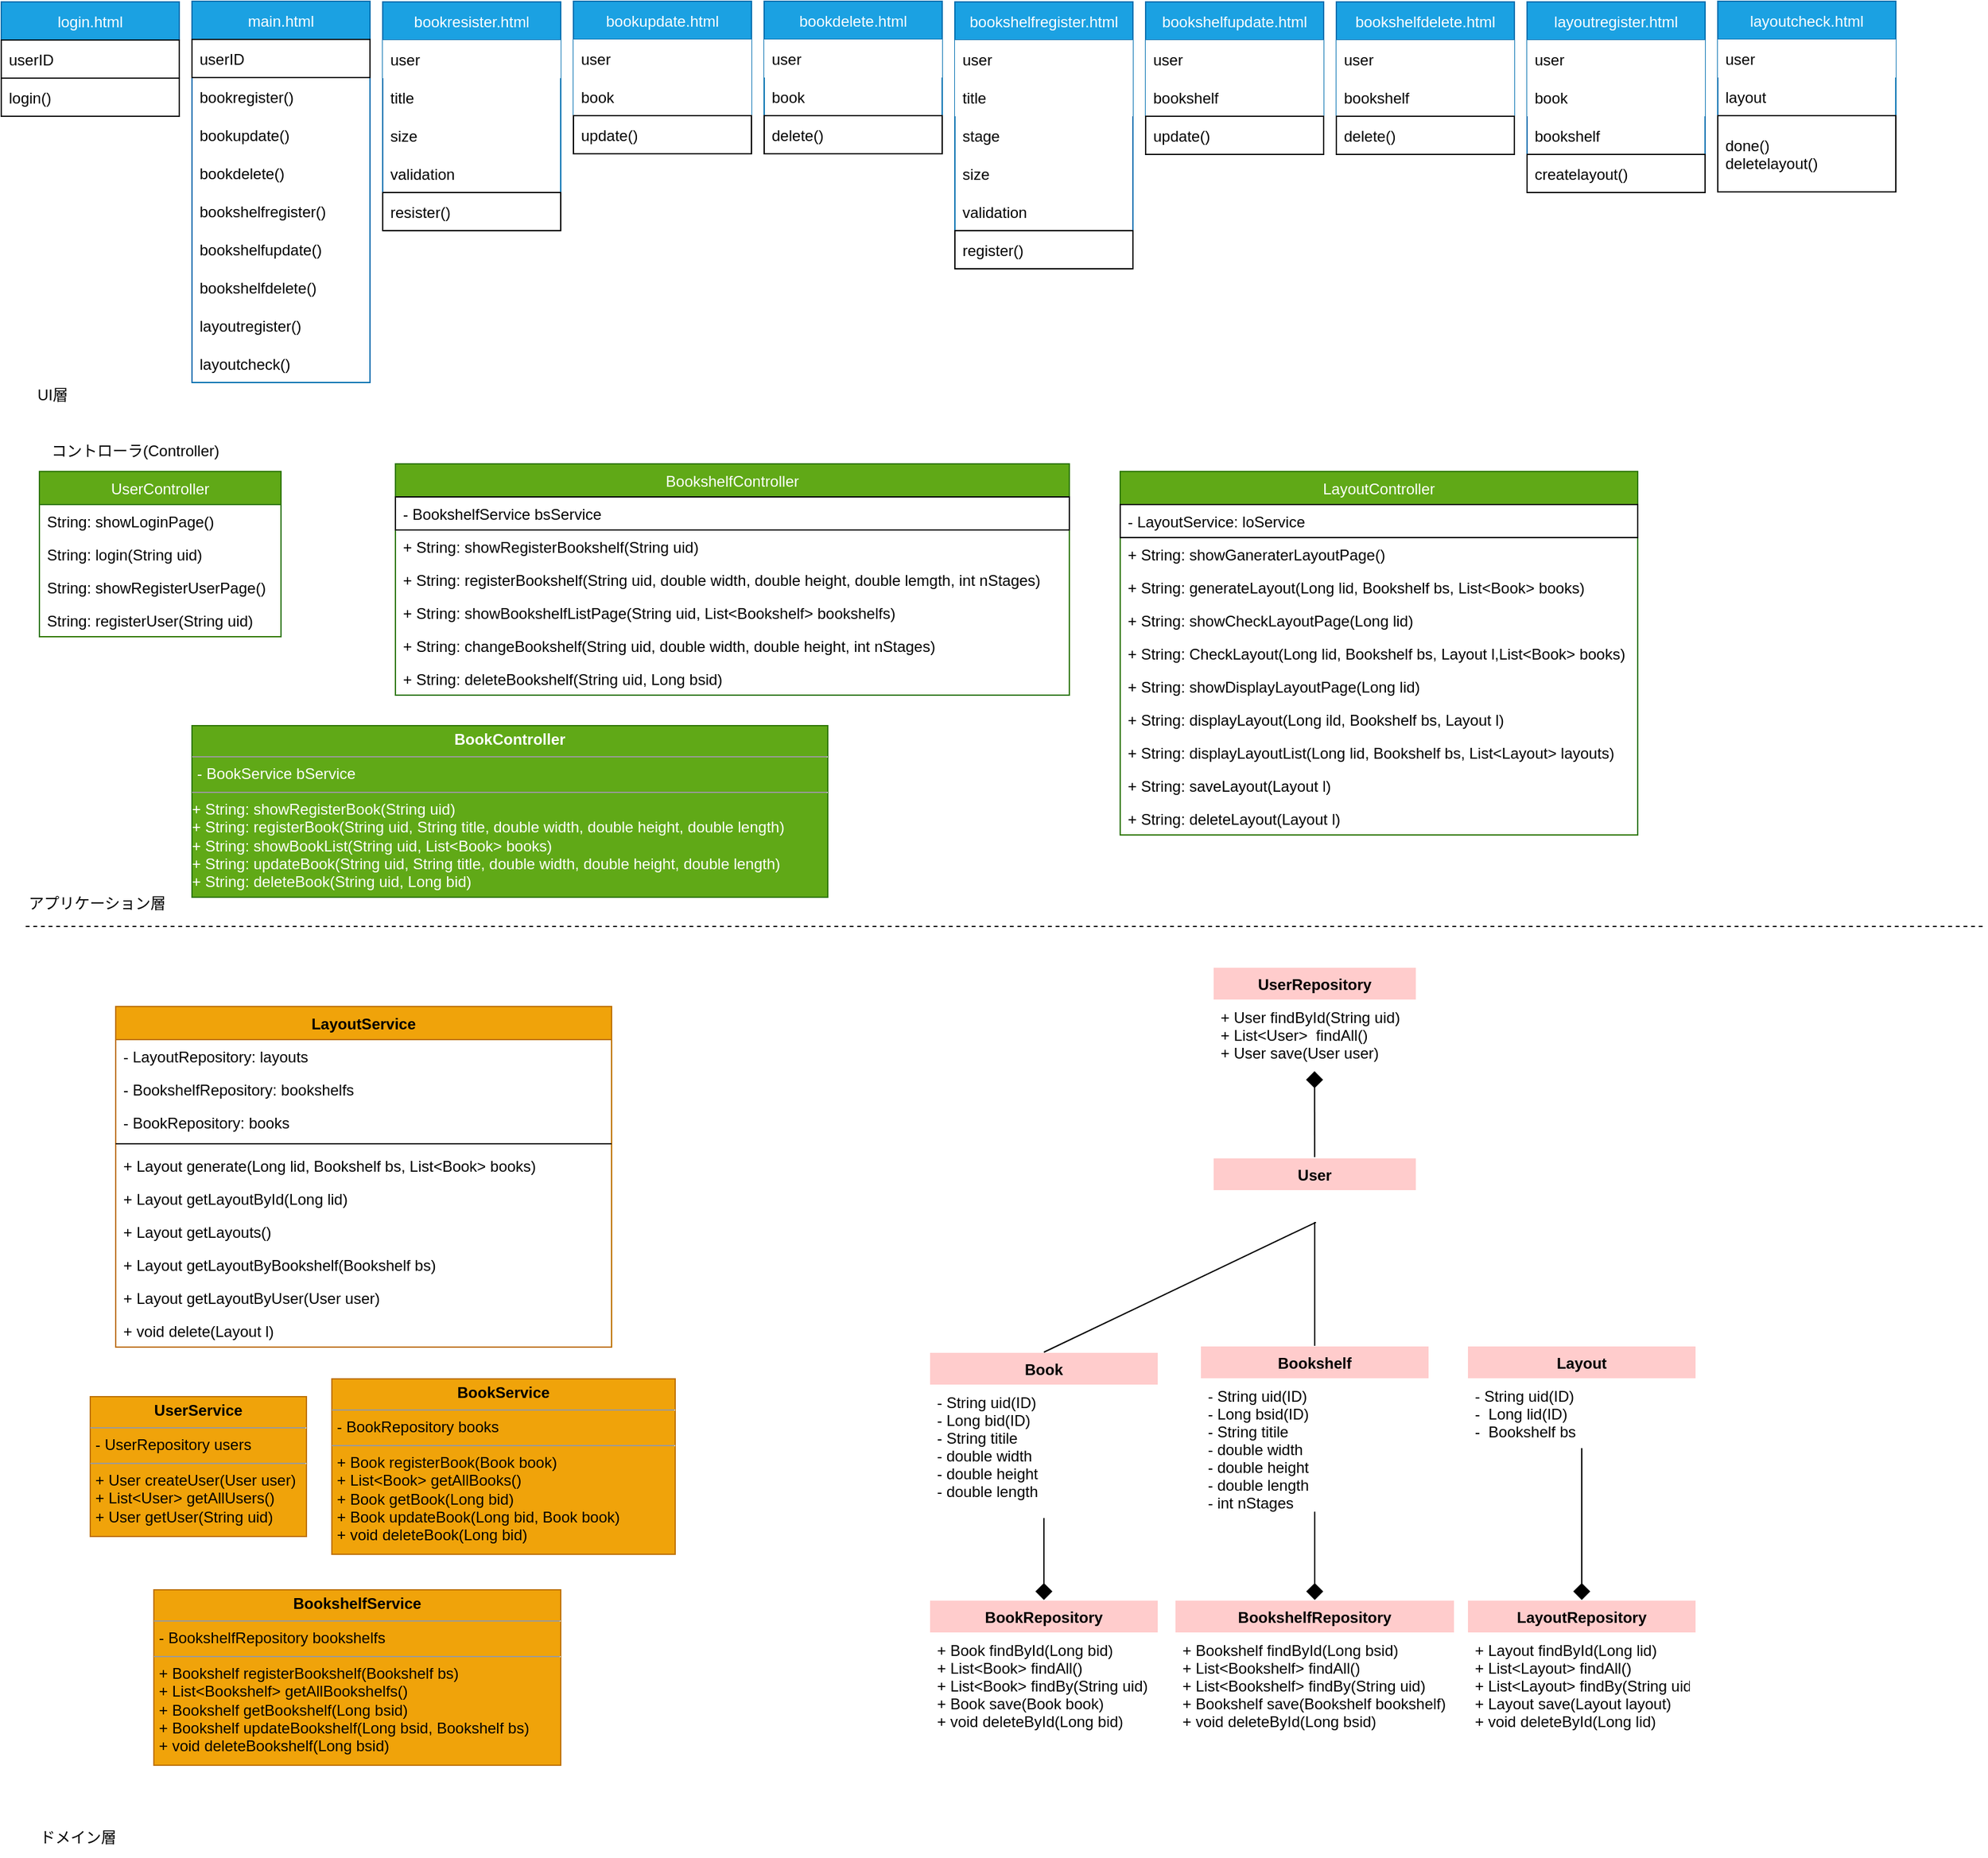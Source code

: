 <mxfile version="20.0.4" type="embed">
    <diagram id="JISbatttXepDDqIcJjzt" name="ページ1">
        <mxGraphModel dx="946" dy="697" grid="1" gridSize="10" guides="1" tooltips="1" connect="1" arrows="1" fold="1" page="1" pageScale="1" pageWidth="1654" pageHeight="2336" background="none" math="0" shadow="0">
            <root>
                <mxCell id="0"/>
                <mxCell id="1" parent="0"/>
                <mxCell id="2" value="" style="endArrow=none;dashed=1;html=1;strokeColor=#FFFFFF;" parent="1" edge="1">
                    <mxGeometry width="50" height="50" relative="1" as="geometry">
                        <mxPoint x="20" y="400" as="sourcePoint"/>
                        <mxPoint x="1570" y="400" as="targetPoint"/>
                    </mxGeometry>
                </mxCell>
                <mxCell id="4" value="UI層" style="text;html=1;align=center;verticalAlign=middle;resizable=0;points=[];autosize=1;strokeColor=none;fillColor=none;" parent="1" vertex="1">
                    <mxGeometry x="30" y="370" width="40" height="20" as="geometry"/>
                </mxCell>
                <mxCell id="5" value="login.html" style="swimlane;fontStyle=0;childLayout=stackLayout;horizontal=1;startSize=30;horizontalStack=0;resizeParent=1;resizeParentMax=0;resizeLast=0;collapsible=1;marginBottom=0;fillColor=#1ba1e2;fontColor=#ffffff;strokeColor=#006EAF;" parent="1" vertex="1">
                    <mxGeometry x="10" y="70.5" width="140" height="90" as="geometry"/>
                </mxCell>
                <mxCell id="6" value="userID" style="text;strokeColor=default;fillColor=default;align=left;verticalAlign=middle;spacingLeft=4;spacingRight=4;overflow=hidden;points=[[0,0.5],[1,0.5]];portConstraint=eastwest;rotatable=0;" parent="5" vertex="1">
                    <mxGeometry y="30" width="140" height="30" as="geometry"/>
                </mxCell>
                <mxCell id="8" value="login()" style="text;strokeColor=default;fillColor=none;align=left;verticalAlign=middle;spacingLeft=4;spacingRight=4;overflow=hidden;points=[[0,0.5],[1,0.5]];portConstraint=eastwest;rotatable=0;" parent="5" vertex="1">
                    <mxGeometry y="60" width="140" height="30" as="geometry"/>
                </mxCell>
                <mxCell id="9" value="bookshelfregister.html" style="swimlane;fontStyle=0;childLayout=stackLayout;horizontal=1;startSize=30;horizontalStack=0;resizeParent=1;resizeParentMax=0;resizeLast=0;collapsible=1;marginBottom=0;fillColor=#1ba1e2;fontColor=#ffffff;strokeColor=#006EAF;" parent="1" vertex="1">
                    <mxGeometry x="760" y="70.5" width="140" height="210" as="geometry"/>
                </mxCell>
                <mxCell id="34" value="user" style="text;strokeColor=none;fillColor=default;align=left;verticalAlign=middle;spacingLeft=4;spacingRight=4;overflow=hidden;points=[[0,0.5],[1,0.5]];portConstraint=eastwest;rotatable=0;" vertex="1" parent="9">
                    <mxGeometry y="30" width="140" height="30" as="geometry"/>
                </mxCell>
                <mxCell id="10" value="title" style="text;strokeColor=none;fillColor=default;align=left;verticalAlign=middle;spacingLeft=4;spacingRight=4;overflow=hidden;points=[[0,0.5],[1,0.5]];portConstraint=eastwest;rotatable=0;" parent="9" vertex="1">
                    <mxGeometry y="60" width="140" height="30" as="geometry"/>
                </mxCell>
                <mxCell id="11" value="stage" style="text;strokeColor=none;fillColor=none;align=left;verticalAlign=middle;spacingLeft=4;spacingRight=4;overflow=hidden;points=[[0,0.5],[1,0.5]];portConstraint=eastwest;rotatable=0;" parent="9" vertex="1">
                    <mxGeometry y="90" width="140" height="30" as="geometry"/>
                </mxCell>
                <mxCell id="12" value="size" style="text;strokeColor=none;fillColor=none;align=left;verticalAlign=middle;spacingLeft=4;spacingRight=4;overflow=hidden;points=[[0,0.5],[1,0.5]];portConstraint=eastwest;rotatable=0;" parent="9" vertex="1">
                    <mxGeometry y="120" width="140" height="30" as="geometry"/>
                </mxCell>
                <mxCell id="79" value="validation" style="text;strokeColor=none;fillColor=none;align=left;verticalAlign=middle;spacingLeft=4;spacingRight=4;overflow=hidden;points=[[0,0.5],[1,0.5]];portConstraint=eastwest;rotatable=0;" vertex="1" parent="9">
                    <mxGeometry y="150" width="140" height="30" as="geometry"/>
                </mxCell>
                <mxCell id="42" value="register()" style="text;strokeColor=default;fillColor=none;align=left;verticalAlign=middle;spacingLeft=4;spacingRight=4;overflow=hidden;points=[[0,0.5],[1,0.5]];portConstraint=eastwest;rotatable=0;" vertex="1" parent="9">
                    <mxGeometry y="180" width="140" height="30" as="geometry"/>
                </mxCell>
                <mxCell id="13" value="bookresister.html" style="swimlane;fontStyle=0;childLayout=stackLayout;horizontal=1;startSize=30;horizontalStack=0;resizeParent=1;resizeParentMax=0;resizeLast=0;collapsible=1;marginBottom=0;fillColor=#1ba1e2;fontColor=#ffffff;strokeColor=#006EAF;" parent="1" vertex="1">
                    <mxGeometry x="310" y="70.5" width="140" height="180" as="geometry"/>
                </mxCell>
                <mxCell id="31" value="user" style="text;strokeColor=none;fillColor=default;align=left;verticalAlign=middle;spacingLeft=4;spacingRight=4;overflow=hidden;points=[[0,0.5],[1,0.5]];portConstraint=eastwest;rotatable=0;" vertex="1" parent="13">
                    <mxGeometry y="30" width="140" height="30" as="geometry"/>
                </mxCell>
                <mxCell id="15" value="title" style="text;strokeColor=none;fillColor=none;align=left;verticalAlign=middle;spacingLeft=4;spacingRight=4;overflow=hidden;points=[[0,0.5],[1,0.5]];portConstraint=eastwest;rotatable=0;" parent="13" vertex="1">
                    <mxGeometry y="60" width="140" height="30" as="geometry"/>
                </mxCell>
                <mxCell id="16" value="size" style="text;strokeColor=none;fillColor=none;align=left;verticalAlign=middle;spacingLeft=4;spacingRight=4;overflow=hidden;points=[[0,0.5],[1,0.5]];portConstraint=eastwest;rotatable=0;" parent="13" vertex="1">
                    <mxGeometry y="90" width="140" height="30" as="geometry"/>
                </mxCell>
                <mxCell id="78" value="validation" style="text;strokeColor=none;fillColor=none;align=left;verticalAlign=middle;spacingLeft=4;spacingRight=4;overflow=hidden;points=[[0,0.5],[1,0.5]];portConstraint=eastwest;rotatable=0;" vertex="1" parent="13">
                    <mxGeometry y="120" width="140" height="30" as="geometry"/>
                </mxCell>
                <mxCell id="37" value="resister()" style="text;strokeColor=default;fillColor=none;align=left;verticalAlign=middle;spacingLeft=4;spacingRight=4;overflow=hidden;points=[[0,0.5],[1,0.5]];portConstraint=eastwest;rotatable=0;" vertex="1" parent="13">
                    <mxGeometry y="150" width="140" height="30" as="geometry"/>
                </mxCell>
                <mxCell id="21" value="bookdelete.html" style="swimlane;fontStyle=0;childLayout=stackLayout;horizontal=1;startSize=30;horizontalStack=0;resizeParent=1;resizeParentMax=0;resizeLast=0;collapsible=1;marginBottom=0;fillColor=#1ba1e2;fontColor=#ffffff;strokeColor=#006EAF;" vertex="1" parent="1">
                    <mxGeometry x="610" y="70" width="140" height="120" as="geometry"/>
                </mxCell>
                <mxCell id="22" value="user" style="text;strokeColor=none;fillColor=default;align=left;verticalAlign=middle;spacingLeft=4;spacingRight=4;overflow=hidden;points=[[0,0.5],[1,0.5]];portConstraint=eastwest;rotatable=0;" vertex="1" parent="21">
                    <mxGeometry y="30" width="140" height="30" as="geometry"/>
                </mxCell>
                <mxCell id="23" value="book" style="text;strokeColor=none;fillColor=none;align=left;verticalAlign=middle;spacingLeft=4;spacingRight=4;overflow=hidden;points=[[0,0.5],[1,0.5]];portConstraint=eastwest;rotatable=0;" vertex="1" parent="21">
                    <mxGeometry y="60" width="140" height="30" as="geometry"/>
                </mxCell>
                <mxCell id="33" value="delete()" style="text;strokeColor=default;fillColor=none;align=left;verticalAlign=middle;spacingLeft=4;spacingRight=4;overflow=hidden;points=[[0,0.5],[1,0.5]];portConstraint=eastwest;rotatable=0;" vertex="1" parent="21">
                    <mxGeometry y="90" width="140" height="30" as="geometry"/>
                </mxCell>
                <mxCell id="25" value="layoutregister.html" style="swimlane;fontStyle=0;childLayout=stackLayout;horizontal=1;startSize=30;horizontalStack=0;resizeParent=1;resizeParentMax=0;resizeLast=0;collapsible=1;marginBottom=0;fillColor=#1ba1e2;fontColor=#ffffff;strokeColor=#006EAF;" vertex="1" parent="1">
                    <mxGeometry x="1210" y="70.5" width="140" height="150" as="geometry"/>
                </mxCell>
                <mxCell id="26" value="user" style="text;strokeColor=none;fillColor=default;align=left;verticalAlign=middle;spacingLeft=4;spacingRight=4;overflow=hidden;points=[[0,0.5],[1,0.5]];portConstraint=eastwest;rotatable=0;" vertex="1" parent="25">
                    <mxGeometry y="30" width="140" height="30" as="geometry"/>
                </mxCell>
                <mxCell id="95" value="book" style="text;strokeColor=none;fillColor=default;align=left;verticalAlign=middle;spacingLeft=4;spacingRight=4;overflow=hidden;points=[[0,0.5],[1,0.5]];portConstraint=eastwest;rotatable=0;" vertex="1" parent="25">
                    <mxGeometry y="60" width="140" height="30" as="geometry"/>
                </mxCell>
                <mxCell id="27" value="bookshelf" style="text;strokeColor=none;fillColor=none;align=left;verticalAlign=middle;spacingLeft=4;spacingRight=4;overflow=hidden;points=[[0,0.5],[1,0.5]];portConstraint=eastwest;rotatable=0;" vertex="1" parent="25">
                    <mxGeometry y="90" width="140" height="30" as="geometry"/>
                </mxCell>
                <mxCell id="29" value="createlayout()" style="text;strokeColor=default;fillColor=none;align=left;verticalAlign=middle;spacingLeft=4;spacingRight=4;overflow=hidden;points=[[0,0.5],[1,0.5]];portConstraint=eastwest;rotatable=0;" vertex="1" parent="25">
                    <mxGeometry y="120" width="140" height="30" as="geometry"/>
                </mxCell>
                <mxCell id="38" value="main.html" style="swimlane;fontStyle=0;childLayout=stackLayout;horizontal=1;startSize=30;horizontalStack=0;resizeParent=1;resizeParentMax=0;resizeLast=0;collapsible=1;marginBottom=0;fillColor=#1ba1e2;fontColor=#ffffff;strokeColor=#006EAF;" vertex="1" parent="1">
                    <mxGeometry x="160" y="70" width="140" height="300" as="geometry"/>
                </mxCell>
                <mxCell id="39" value="userID" style="text;strokeColor=default;fillColor=default;align=left;verticalAlign=middle;spacingLeft=4;spacingRight=4;overflow=hidden;points=[[0,0.5],[1,0.5]];portConstraint=eastwest;rotatable=0;" vertex="1" parent="38">
                    <mxGeometry y="30" width="140" height="30" as="geometry"/>
                </mxCell>
                <mxCell id="40" value="bookregister()" style="text;strokeColor=none;fillColor=none;align=left;verticalAlign=middle;spacingLeft=4;spacingRight=4;overflow=hidden;points=[[0,0.5],[1,0.5]];portConstraint=eastwest;rotatable=0;" vertex="1" parent="38">
                    <mxGeometry y="60" width="140" height="30" as="geometry"/>
                </mxCell>
                <mxCell id="88" value="bookupdate()" style="text;strokeColor=none;fillColor=none;align=left;verticalAlign=middle;spacingLeft=4;spacingRight=4;overflow=hidden;points=[[0,0.5],[1,0.5]];portConstraint=eastwest;rotatable=0;" vertex="1" parent="38">
                    <mxGeometry y="90" width="140" height="30" as="geometry"/>
                </mxCell>
                <mxCell id="87" value="bookdelete()" style="text;strokeColor=none;fillColor=none;align=left;verticalAlign=middle;spacingLeft=4;spacingRight=4;overflow=hidden;points=[[0,0.5],[1,0.5]];portConstraint=eastwest;rotatable=0;" vertex="1" parent="38">
                    <mxGeometry y="120" width="140" height="30" as="geometry"/>
                </mxCell>
                <mxCell id="65" value="bookshelfregister()" style="text;strokeColor=none;fillColor=none;align=left;verticalAlign=middle;spacingLeft=4;spacingRight=4;overflow=hidden;points=[[0,0.5],[1,0.5]];portConstraint=eastwest;rotatable=0;" vertex="1" parent="38">
                    <mxGeometry y="150" width="140" height="30" as="geometry"/>
                </mxCell>
                <mxCell id="41" value="bookshelfupdate()" style="text;strokeColor=none;fillColor=none;align=left;verticalAlign=middle;spacingLeft=4;spacingRight=4;overflow=hidden;points=[[0,0.5],[1,0.5]];portConstraint=eastwest;rotatable=0;" vertex="1" parent="38">
                    <mxGeometry y="180" width="140" height="30" as="geometry"/>
                </mxCell>
                <mxCell id="89" value="bookshelfdelete()" style="text;strokeColor=none;fillColor=none;align=left;verticalAlign=middle;spacingLeft=4;spacingRight=4;overflow=hidden;points=[[0,0.5],[1,0.5]];portConstraint=eastwest;rotatable=0;" vertex="1" parent="38">
                    <mxGeometry y="210" width="140" height="30" as="geometry"/>
                </mxCell>
                <mxCell id="67" value="layoutregister()" style="text;strokeColor=none;fillColor=none;align=left;verticalAlign=middle;spacingLeft=4;spacingRight=4;overflow=hidden;points=[[0,0.5],[1,0.5]];portConstraint=eastwest;rotatable=0;" vertex="1" parent="38">
                    <mxGeometry y="240" width="140" height="30" as="geometry"/>
                </mxCell>
                <mxCell id="90" value="layoutcheck()" style="text;strokeColor=none;fillColor=none;align=left;verticalAlign=middle;spacingLeft=4;spacingRight=4;overflow=hidden;points=[[0,0.5],[1,0.5]];portConstraint=eastwest;rotatable=0;" vertex="1" parent="38">
                    <mxGeometry y="270" width="140" height="30" as="geometry"/>
                </mxCell>
                <mxCell id="49" value="bookupdate.html" style="swimlane;fontStyle=0;childLayout=stackLayout;horizontal=1;startSize=30;horizontalStack=0;resizeParent=1;resizeParentMax=0;resizeLast=0;collapsible=1;marginBottom=0;fillColor=#1ba1e2;fontColor=#ffffff;strokeColor=#006EAF;" vertex="1" parent="1">
                    <mxGeometry x="460" y="70" width="140" height="120" as="geometry"/>
                </mxCell>
                <mxCell id="50" value="user" style="text;strokeColor=none;fillColor=default;align=left;verticalAlign=middle;spacingLeft=4;spacingRight=4;overflow=hidden;points=[[0,0.5],[1,0.5]];portConstraint=eastwest;rotatable=0;" vertex="1" parent="49">
                    <mxGeometry y="30" width="140" height="30" as="geometry"/>
                </mxCell>
                <mxCell id="51" value="book" style="text;strokeColor=none;fillColor=default;align=left;verticalAlign=middle;spacingLeft=4;spacingRight=4;overflow=hidden;points=[[0,0.5],[1,0.5]];portConstraint=eastwest;rotatable=0;" vertex="1" parent="49">
                    <mxGeometry y="60" width="140" height="30" as="geometry"/>
                </mxCell>
                <mxCell id="63" value="update()" style="text;strokeColor=default;fillColor=none;align=left;verticalAlign=middle;spacingLeft=4;spacingRight=4;overflow=hidden;points=[[0,0.5],[1,0.5]];portConstraint=eastwest;rotatable=0;" vertex="1" parent="49">
                    <mxGeometry y="90" width="140" height="30" as="geometry"/>
                </mxCell>
                <mxCell id="68" value="bookshelfdelete.html" style="swimlane;fontStyle=0;childLayout=stackLayout;horizontal=1;startSize=30;horizontalStack=0;resizeParent=1;resizeParentMax=0;resizeLast=0;collapsible=1;marginBottom=0;fillColor=#1ba1e2;fontColor=#ffffff;strokeColor=#006EAF;" vertex="1" parent="1">
                    <mxGeometry x="1060" y="70.5" width="140" height="120" as="geometry"/>
                </mxCell>
                <mxCell id="69" value="user" style="text;strokeColor=none;fillColor=default;align=left;verticalAlign=middle;spacingLeft=4;spacingRight=4;overflow=hidden;points=[[0,0.5],[1,0.5]];portConstraint=eastwest;rotatable=0;" vertex="1" parent="68">
                    <mxGeometry y="30" width="140" height="30" as="geometry"/>
                </mxCell>
                <mxCell id="70" value="bookshelf" style="text;strokeColor=none;fillColor=default;align=left;verticalAlign=middle;spacingLeft=4;spacingRight=4;overflow=hidden;points=[[0,0.5],[1,0.5]];portConstraint=eastwest;rotatable=0;" vertex="1" parent="68">
                    <mxGeometry y="60" width="140" height="30" as="geometry"/>
                </mxCell>
                <mxCell id="73" value="delete()" style="text;strokeColor=default;fillColor=none;align=left;verticalAlign=middle;spacingLeft=4;spacingRight=4;overflow=hidden;points=[[0,0.5],[1,0.5]];portConstraint=eastwest;rotatable=0;" vertex="1" parent="68">
                    <mxGeometry y="90" width="140" height="30" as="geometry"/>
                </mxCell>
                <mxCell id="74" value="bookshelfupdate.html" style="swimlane;fontStyle=0;childLayout=stackLayout;horizontal=1;startSize=30;horizontalStack=0;resizeParent=1;resizeParentMax=0;resizeLast=0;collapsible=1;marginBottom=0;fillColor=#1ba1e2;fontColor=#ffffff;strokeColor=#006EAF;" vertex="1" parent="1">
                    <mxGeometry x="910" y="70.5" width="140" height="120" as="geometry"/>
                </mxCell>
                <mxCell id="75" value="user" style="text;strokeColor=none;fillColor=default;align=left;verticalAlign=middle;spacingLeft=4;spacingRight=4;overflow=hidden;points=[[0,0.5],[1,0.5]];portConstraint=eastwest;rotatable=0;" vertex="1" parent="74">
                    <mxGeometry y="30" width="140" height="30" as="geometry"/>
                </mxCell>
                <mxCell id="76" value="bookshelf" style="text;strokeColor=none;fillColor=default;align=left;verticalAlign=middle;spacingLeft=4;spacingRight=4;overflow=hidden;points=[[0,0.5],[1,0.5]];portConstraint=eastwest;rotatable=0;" vertex="1" parent="74">
                    <mxGeometry y="60" width="140" height="30" as="geometry"/>
                </mxCell>
                <mxCell id="77" value="update()" style="text;strokeColor=default;fillColor=none;align=left;verticalAlign=middle;spacingLeft=4;spacingRight=4;overflow=hidden;points=[[0,0.5],[1,0.5]];portConstraint=eastwest;rotatable=0;" vertex="1" parent="74">
                    <mxGeometry y="90" width="140" height="30" as="geometry"/>
                </mxCell>
                <mxCell id="84" value="" style="endArrow=none;dashed=1;html=1;" edge="1" parent="1">
                    <mxGeometry width="50" height="50" relative="1" as="geometry">
                        <mxPoint x="29.23" y="798" as="sourcePoint"/>
                        <mxPoint x="1570" y="798" as="targetPoint"/>
                    </mxGeometry>
                </mxCell>
                <mxCell id="85" value="アプリケーション層" style="text;html=1;align=center;verticalAlign=middle;resizable=0;points=[];autosize=1;strokeColor=none;fillColor=none;" vertex="1" parent="1">
                    <mxGeometry x="20" y="765" width="130" height="30" as="geometry"/>
                </mxCell>
                <mxCell id="86" value="ドメイン層" style="text;html=1;align=center;verticalAlign=middle;resizable=0;points=[];autosize=1;strokeColor=none;fillColor=none;" vertex="1" parent="1">
                    <mxGeometry x="30" y="1500" width="80" height="30" as="geometry"/>
                </mxCell>
                <mxCell id="91" value="layoutcheck.html" style="swimlane;fontStyle=0;childLayout=stackLayout;horizontal=1;startSize=30;horizontalStack=0;resizeParent=1;resizeParentMax=0;resizeLast=0;collapsible=1;marginBottom=0;fillColor=#1ba1e2;fontColor=#ffffff;strokeColor=#006EAF;" vertex="1" parent="1">
                    <mxGeometry x="1360" y="70" width="140" height="150" as="geometry"/>
                </mxCell>
                <mxCell id="92" value="user" style="text;strokeColor=none;fillColor=default;align=left;verticalAlign=middle;spacingLeft=4;spacingRight=4;overflow=hidden;points=[[0,0.5],[1,0.5]];portConstraint=eastwest;rotatable=0;" vertex="1" parent="91">
                    <mxGeometry y="30" width="140" height="30" as="geometry"/>
                </mxCell>
                <mxCell id="93" value="layout" style="text;strokeColor=none;fillColor=none;align=left;verticalAlign=middle;spacingLeft=4;spacingRight=4;overflow=hidden;points=[[0,0.5],[1,0.5]];portConstraint=eastwest;rotatable=0;" vertex="1" parent="91">
                    <mxGeometry y="60" width="140" height="30" as="geometry"/>
                </mxCell>
                <mxCell id="94" value="done()&#10;deletelayout()" style="text;strokeColor=default;fillColor=none;align=left;verticalAlign=middle;spacingLeft=4;spacingRight=4;overflow=hidden;points=[[0,0.5],[1,0.5]];portConstraint=eastwest;rotatable=0;" vertex="1" parent="91">
                    <mxGeometry y="90" width="140" height="60" as="geometry"/>
                </mxCell>
                <mxCell id="96" value="UserController" style="swimlane;fontStyle=0;childLayout=stackLayout;horizontal=1;startSize=26;fillColor=#60a917;horizontalStack=0;resizeParent=1;resizeParentMax=0;resizeLast=0;collapsible=1;marginBottom=0;fontColor=#ffffff;strokeColor=#2D7600;" vertex="1" parent="1">
                    <mxGeometry x="40" y="440" width="190" height="130" as="geometry"/>
                </mxCell>
                <mxCell id="97" value="String: showLoginPage()" style="text;strokeColor=none;fillColor=none;align=left;verticalAlign=top;spacingLeft=4;spacingRight=4;overflow=hidden;rotatable=0;points=[[0,0.5],[1,0.5]];portConstraint=eastwest;" vertex="1" parent="96">
                    <mxGeometry y="26" width="190" height="26" as="geometry"/>
                </mxCell>
                <mxCell id="98" value="String: login(String uid)" style="text;strokeColor=none;fillColor=none;align=left;verticalAlign=top;spacingLeft=4;spacingRight=4;overflow=hidden;rotatable=0;points=[[0,0.5],[1,0.5]];portConstraint=eastwest;" vertex="1" parent="96">
                    <mxGeometry y="52" width="190" height="26" as="geometry"/>
                </mxCell>
                <mxCell id="99" value="String: showRegisterUserPage()" style="text;strokeColor=none;fillColor=none;align=left;verticalAlign=top;spacingLeft=4;spacingRight=4;overflow=hidden;rotatable=0;points=[[0,0.5],[1,0.5]];portConstraint=eastwest;" vertex="1" parent="96">
                    <mxGeometry y="78" width="190" height="26" as="geometry"/>
                </mxCell>
                <mxCell id="100" value="String: registerUser(String uid)" style="text;strokeColor=none;fillColor=none;align=left;verticalAlign=top;spacingLeft=4;spacingRight=4;overflow=hidden;rotatable=0;points=[[0,0.5],[1,0.5]];portConstraint=eastwest;" vertex="1" parent="96">
                    <mxGeometry y="104" width="190" height="26" as="geometry"/>
                </mxCell>
                <mxCell id="103" value="コントローラ(Controller)" style="text;html=1;align=center;verticalAlign=middle;resizable=0;points=[];autosize=1;strokeColor=none;fillColor=none;" vertex="1" parent="1">
                    <mxGeometry x="40" y="414" width="150" height="20" as="geometry"/>
                </mxCell>
                <mxCell id="118" value="&lt;p style=&quot;margin: 0px ; margin-top: 4px ; text-align: center&quot;&gt;&lt;b&gt;BookController&lt;/b&gt;&lt;/p&gt;&lt;hr size=&quot;1&quot;&gt;&lt;p style=&quot;margin: 0px ; margin-left: 4px&quot;&gt;- BookService bService&lt;br&gt;&lt;/p&gt;&lt;hr size=&quot;1&quot;&gt;&lt;p style=&quot;margin: 0px ; margin-left: 4px&quot;&gt;&lt;/p&gt;+ String: showRegisterBook(String uid)&lt;br&gt;+ String: registerBook(String uid, String title, double width, double height, double length)&lt;br&gt;+ String: showBookList(String uid, List&amp;lt;Book&amp;gt; books)&lt;br&gt;+ String: updateBook(String uid, String title, double width, double height, double length)&lt;br&gt;+ String: deleteBook(String uid, Long bid)&lt;br&gt;&lt;br&gt;&lt;p style=&quot;margin: 0px ; margin-left: 4px&quot;&gt;&amp;nbsp;&lt;/p&gt;" style="verticalAlign=top;align=left;overflow=fill;fontSize=12;fontFamily=Helvetica;html=1;strokeColor=#2D7600;fillColor=#60a917;fontColor=#ffffff;" vertex="1" parent="1">
                    <mxGeometry x="160" y="640" width="500" height="135" as="geometry"/>
                </mxCell>
                <mxCell id="132" value="UserRepository" style="swimlane;fontStyle=1;align=center;verticalAlign=top;childLayout=stackLayout;horizontal=1;startSize=26;horizontalStack=0;resizeParent=1;resizeParentMax=0;resizeLast=0;collapsible=1;marginBottom=0;strokeColor=#FFFFFF;fillColor=#ffcccc;fontColor=#000000;" vertex="1" parent="1">
                    <mxGeometry x="963" y="830" width="160" height="80" as="geometry"/>
                </mxCell>
                <mxCell id="135" value="+ User findById(String uid)&#10;+ List&lt;User&gt;  findAll()&#10;+ User save(User user)" style="text;strokeColor=none;fillColor=none;align=left;verticalAlign=top;spacingLeft=4;spacingRight=4;overflow=hidden;rotatable=0;points=[[0,0.5],[1,0.5]];portConstraint=eastwest;" vertex="1" parent="132">
                    <mxGeometry y="26" width="160" height="54" as="geometry"/>
                </mxCell>
                <mxCell id="141" value="&lt;p style=&quot;margin: 0px ; margin-top: 4px ; text-align: center&quot;&gt;&lt;b&gt;UserService&lt;/b&gt;&lt;/p&gt;&lt;hr size=&quot;1&quot;&gt;&lt;p style=&quot;margin: 0px ; margin-left: 4px&quot;&gt;- UserRepository users&lt;br&gt;&lt;/p&gt;&lt;hr size=&quot;1&quot;&gt;&lt;p style=&quot;margin: 0px ; margin-left: 4px&quot;&gt;+ User createUser(User user)&lt;/p&gt;&lt;p style=&quot;margin: 0px ; margin-left: 4px&quot;&gt;+ List&amp;lt;User&amp;gt; getAllUsers()&lt;/p&gt;&lt;p style=&quot;margin: 0px ; margin-left: 4px&quot;&gt;+ User getUser(String uid)&lt;/p&gt;&lt;p style=&quot;margin: 0px ; margin-left: 4px&quot;&gt;&lt;br&gt;&lt;/p&gt;" style="verticalAlign=top;align=left;overflow=fill;fontSize=12;fontFamily=Helvetica;html=1;strokeColor=#BD7000;fillColor=#f0a30a;fontColor=#000000;" vertex="1" parent="1">
                    <mxGeometry x="80" y="1168" width="170" height="110" as="geometry"/>
                </mxCell>
                <mxCell id="145" value="BookRepository" style="swimlane;fontStyle=1;align=center;verticalAlign=top;childLayout=stackLayout;horizontal=1;startSize=26;horizontalStack=0;resizeParent=1;resizeParentMax=0;resizeLast=0;collapsible=1;marginBottom=0;strokeColor=#FFFFFF;fillColor=#ffcccc;fontColor=#000000;" vertex="1" parent="1">
                    <mxGeometry x="740" y="1328" width="180" height="110" as="geometry"/>
                </mxCell>
                <mxCell id="146" value="+ Book findById(Long bid)&#10;+ List&lt;Book&gt; findAll()&#10;+ List&lt;Book&gt; findBy(String uid)&#10;+ Book save(Book book)&#10;+ void deleteById(Long bid)" style="text;strokeColor=none;fillColor=none;align=left;verticalAlign=top;spacingLeft=4;spacingRight=4;overflow=hidden;rotatable=0;points=[[0,0.5],[1,0.5]];portConstraint=eastwest;" vertex="1" parent="145">
                    <mxGeometry y="26" width="180" height="84" as="geometry"/>
                </mxCell>
                <mxCell id="147" value="&lt;p style=&quot;margin: 0px ; margin-top: 4px ; text-align: center&quot;&gt;&lt;b&gt;BookService&lt;/b&gt;&lt;/p&gt;&lt;hr size=&quot;1&quot;&gt;&lt;p style=&quot;margin: 0px ; margin-left: 4px&quot;&gt;- BookRepository books&lt;br&gt;&lt;/p&gt;&lt;hr size=&quot;1&quot;&gt;&lt;p style=&quot;margin: 0px ; margin-left: 4px&quot;&gt;+ Book registerBook(Book book)&lt;/p&gt;&lt;p style=&quot;margin: 0px ; margin-left: 4px&quot;&gt;+ List&amp;lt;Book&amp;gt; getAllBooks()&lt;/p&gt;&lt;p style=&quot;margin: 0px ; margin-left: 4px&quot;&gt;+ Book getBook(Long bid)&lt;/p&gt;&lt;p style=&quot;margin: 0px ; margin-left: 4px&quot;&gt;+ Book updateBook(Long bid, Book book)&lt;/p&gt;&lt;p style=&quot;margin: 0px ; margin-left: 4px&quot;&gt;+ void deleteBook(Long bid)&lt;/p&gt;" style="verticalAlign=top;align=left;overflow=fill;fontSize=12;fontFamily=Helvetica;html=1;strokeColor=#BD7000;fillColor=#f0a30a;fontColor=#000000;" vertex="1" parent="1">
                    <mxGeometry x="270" y="1154" width="270" height="138" as="geometry"/>
                </mxCell>
                <mxCell id="148" value="LayoutController" style="swimlane;fontStyle=0;childLayout=stackLayout;horizontal=1;startSize=26;fillColor=#60a917;horizontalStack=0;resizeParent=1;resizeParentMax=0;resizeLast=0;collapsible=1;marginBottom=0;fontColor=#ffffff;strokeColor=#2D7600;" vertex="1" parent="1">
                    <mxGeometry x="890" y="440" width="407" height="286" as="geometry"/>
                </mxCell>
                <mxCell id="149" value="- LayoutService: loService" style="text;strokeColor=#000000;fillColor=none;align=left;verticalAlign=top;spacingLeft=4;spacingRight=4;overflow=hidden;rotatable=0;points=[[0,0.5],[1,0.5]];portConstraint=eastwest;" vertex="1" parent="148">
                    <mxGeometry y="26" width="407" height="26" as="geometry"/>
                </mxCell>
                <mxCell id="150" value="+ String: showGaneraterLayoutPage()" style="text;strokeColor=none;fillColor=none;align=left;verticalAlign=top;spacingLeft=4;spacingRight=4;overflow=hidden;rotatable=0;points=[[0,0.5],[1,0.5]];portConstraint=eastwest;" vertex="1" parent="148">
                    <mxGeometry y="52" width="407" height="26" as="geometry"/>
                </mxCell>
                <mxCell id="151" value="+ String: generateLayout(Long lid, Bookshelf bs, List&lt;Book&gt; books)" style="text;strokeColor=none;fillColor=none;align=left;verticalAlign=top;spacingLeft=4;spacingRight=4;overflow=hidden;rotatable=0;points=[[0,0.5],[1,0.5]];portConstraint=eastwest;" vertex="1" parent="148">
                    <mxGeometry y="78" width="407" height="26" as="geometry"/>
                </mxCell>
                <mxCell id="152" value="+ String: showCheckLayoutPage(Long lid)" style="text;strokeColor=none;fillColor=none;align=left;verticalAlign=top;spacingLeft=4;spacingRight=4;overflow=hidden;rotatable=0;points=[[0,0.5],[1,0.5]];portConstraint=eastwest;" vertex="1" parent="148">
                    <mxGeometry y="104" width="407" height="26" as="geometry"/>
                </mxCell>
                <mxCell id="153" value="+ String: CheckLayout(Long lid, Bookshelf bs, Layout l,List&lt;Book&gt; books)" style="text;strokeColor=none;fillColor=none;align=left;verticalAlign=top;spacingLeft=4;spacingRight=4;overflow=hidden;rotatable=0;points=[[0,0.5],[1,0.5]];portConstraint=eastwest;" vertex="1" parent="148">
                    <mxGeometry y="130" width="407" height="26" as="geometry"/>
                </mxCell>
                <mxCell id="154" value="+ String: showDisplayLayoutPage(Long lid)" style="text;strokeColor=none;fillColor=none;align=left;verticalAlign=top;spacingLeft=4;spacingRight=4;overflow=hidden;rotatable=0;points=[[0,0.5],[1,0.5]];portConstraint=eastwest;" vertex="1" parent="148">
                    <mxGeometry y="156" width="407" height="26" as="geometry"/>
                </mxCell>
                <mxCell id="155" value="+ String: displayLayout(Long ild, Bookshelf bs, Layout l)" style="text;strokeColor=none;fillColor=none;align=left;verticalAlign=top;spacingLeft=4;spacingRight=4;overflow=hidden;rotatable=0;points=[[0,0.5],[1,0.5]];portConstraint=eastwest;" vertex="1" parent="148">
                    <mxGeometry y="182" width="407" height="26" as="geometry"/>
                </mxCell>
                <mxCell id="156" value="+ String: displayLayoutList(Long lid, Bookshelf bs, List&lt;Layout&gt; layouts)" style="text;strokeColor=none;fillColor=none;align=left;verticalAlign=top;spacingLeft=4;spacingRight=4;overflow=hidden;rotatable=0;points=[[0,0.5],[1,0.5]];portConstraint=eastwest;" vertex="1" parent="148">
                    <mxGeometry y="208" width="407" height="26" as="geometry"/>
                </mxCell>
                <mxCell id="157" value="+ String: saveLayout(Layout l)" style="text;strokeColor=none;fillColor=none;align=left;verticalAlign=top;spacingLeft=4;spacingRight=4;overflow=hidden;rotatable=0;points=[[0,0.5],[1,0.5]];portConstraint=eastwest;" vertex="1" parent="148">
                    <mxGeometry y="234" width="407" height="26" as="geometry"/>
                </mxCell>
                <mxCell id="158" value="+ String: deleteLayout(Layout l)" style="text;strokeColor=none;fillColor=none;align=left;verticalAlign=top;spacingLeft=4;spacingRight=4;overflow=hidden;rotatable=0;points=[[0,0.5],[1,0.5]];portConstraint=eastwest;" vertex="1" parent="148">
                    <mxGeometry y="260" width="407" height="26" as="geometry"/>
                </mxCell>
                <mxCell id="160" value="&lt;p style=&quot;margin: 0px ; margin-top: 4px ; text-align: center&quot;&gt;&lt;b&gt;BookshelfService&lt;/b&gt;&lt;/p&gt;&lt;hr size=&quot;1&quot;&gt;&lt;p style=&quot;margin: 0px ; margin-left: 4px&quot;&gt;- BookshelfRepository bookshelfs&lt;br&gt;&lt;/p&gt;&lt;hr size=&quot;1&quot;&gt;&lt;p style=&quot;margin: 0px ; margin-left: 4px&quot;&gt;+ Bookshelf registerBookshelf(Bookshelf bs)&lt;/p&gt;&lt;p style=&quot;margin: 0px ; margin-left: 4px&quot;&gt;+ List&amp;lt;Bookshelf&amp;gt; getAllBookshelfs()&lt;/p&gt;&lt;p style=&quot;margin: 0px ; margin-left: 4px&quot;&gt;+ Bookshelf getBookshelf(Long bsid)&lt;/p&gt;&lt;p style=&quot;margin: 0px ; margin-left: 4px&quot;&gt;+ Bookshelf updateBookshelf(Long bsid, Bookshelf bs)&lt;/p&gt;&lt;p style=&quot;margin: 0px ; margin-left: 4px&quot;&gt;+ void deleteBookshelf(Long bsid)&lt;/p&gt;" style="verticalAlign=top;align=left;overflow=fill;fontSize=12;fontFamily=Helvetica;html=1;strokeColor=#BD7000;fillColor=#f0a30a;fontColor=#000000;" vertex="1" parent="1">
                    <mxGeometry x="130" y="1320" width="320" height="138" as="geometry"/>
                </mxCell>
                <mxCell id="164" value="BookshelfController" style="swimlane;fontStyle=0;childLayout=stackLayout;horizontal=1;startSize=26;fillColor=#60a917;horizontalStack=0;resizeParent=1;resizeParentMax=0;resizeLast=0;collapsible=1;marginBottom=0;fontColor=#ffffff;strokeColor=#2D7600;" vertex="1" parent="1">
                    <mxGeometry x="320" y="434" width="530" height="182" as="geometry"/>
                </mxCell>
                <mxCell id="165" value="- BookshelfService bsService" style="text;strokeColor=#000000;fillColor=none;align=left;verticalAlign=top;spacingLeft=4;spacingRight=4;overflow=hidden;rotatable=0;points=[[0,0.5],[1,0.5]];portConstraint=eastwest;" vertex="1" parent="164">
                    <mxGeometry y="26" width="530" height="26" as="geometry"/>
                </mxCell>
                <mxCell id="166" value="+ String: showRegisterBookshelf(String uid)" style="text;strokeColor=none;fillColor=none;align=left;verticalAlign=top;spacingLeft=4;spacingRight=4;overflow=hidden;rotatable=0;points=[[0,0.5],[1,0.5]];portConstraint=eastwest;" vertex="1" parent="164">
                    <mxGeometry y="52" width="530" height="26" as="geometry"/>
                </mxCell>
                <mxCell id="167" value="+ String: registerBookshelf(String uid, double width, double height, double lemgth, int nStages)" style="text;strokeColor=none;fillColor=none;align=left;verticalAlign=top;spacingLeft=4;spacingRight=4;overflow=hidden;rotatable=0;points=[[0,0.5],[1,0.5]];portConstraint=eastwest;" vertex="1" parent="164">
                    <mxGeometry y="78" width="530" height="26" as="geometry"/>
                </mxCell>
                <mxCell id="169" value="+ String: showBookshelfListPage(String uid, List&lt;Bookshelf&gt; bookshelfs)" style="text;strokeColor=none;fillColor=none;align=left;verticalAlign=top;spacingLeft=4;spacingRight=4;overflow=hidden;rotatable=0;points=[[0,0.5],[1,0.5]];portConstraint=eastwest;" vertex="1" parent="164">
                    <mxGeometry y="104" width="530" height="26" as="geometry"/>
                </mxCell>
                <mxCell id="170" value="+ String: changeBookshelf(String uid, double width, double height, int nStages)" style="text;strokeColor=none;fillColor=none;align=left;verticalAlign=top;spacingLeft=4;spacingRight=4;overflow=hidden;rotatable=0;points=[[0,0.5],[1,0.5]];portConstraint=eastwest;" vertex="1" parent="164">
                    <mxGeometry y="130" width="530" height="26" as="geometry"/>
                </mxCell>
                <mxCell id="189" value="+ String: deleteBookshelf(String uid, Long bsid)" style="text;strokeColor=none;fillColor=none;align=left;verticalAlign=top;spacingLeft=4;spacingRight=4;overflow=hidden;rotatable=0;points=[[0,0.5],[1,0.5]];portConstraint=eastwest;" vertex="1" parent="164">
                    <mxGeometry y="156" width="530" height="26" as="geometry"/>
                </mxCell>
                <mxCell id="171" value="LayoutRepository" style="swimlane;fontStyle=1;align=center;verticalAlign=top;childLayout=stackLayout;horizontal=1;startSize=26;horizontalStack=0;resizeParent=1;resizeParentMax=0;resizeLast=0;collapsible=1;marginBottom=0;strokeColor=#FFFFFF;fillColor=#ffcccc;fontColor=#000000;" vertex="1" parent="1">
                    <mxGeometry x="1163" y="1328" width="180" height="110" as="geometry"/>
                </mxCell>
                <mxCell id="172" value="+ Layout findById(Long lid)&#10;+ List&lt;Layout&gt; findAll()&#10;+ List&lt;Layout&gt; findBy(String uid)&#10;+ Layout save(Layout layout)&#10;+ void deleteById(Long lid)" style="text;strokeColor=none;fillColor=none;align=left;verticalAlign=top;spacingLeft=4;spacingRight=4;overflow=hidden;rotatable=0;points=[[0,0.5],[1,0.5]];portConstraint=eastwest;" vertex="1" parent="171">
                    <mxGeometry y="26" width="180" height="84" as="geometry"/>
                </mxCell>
                <mxCell id="173" value="BookshelfRepository" style="swimlane;fontStyle=1;align=center;verticalAlign=top;childLayout=stackLayout;horizontal=1;startSize=26;horizontalStack=0;resizeParent=1;resizeParentMax=0;resizeLast=0;collapsible=1;marginBottom=0;strokeColor=#FFFFFF;fillColor=#ffcccc;fontColor=#000000;" vertex="1" parent="1">
                    <mxGeometry x="933" y="1328" width="220" height="110" as="geometry"/>
                </mxCell>
                <mxCell id="174" value="+ Bookshelf findById(Long bsid)&#10;+ List&lt;Bookshelf&gt; findAll()&#10;+ List&lt;Bookshelf&gt; findBy(String uid)&#10;+ Bookshelf save(Bookshelf bookshelf)&#10;+ void deleteById(Long bsid)" style="text;strokeColor=none;fillColor=none;align=left;verticalAlign=top;spacingLeft=4;spacingRight=4;overflow=hidden;rotatable=0;points=[[0,0.5],[1,0.5]];portConstraint=eastwest;" vertex="1" parent="173">
                    <mxGeometry y="26" width="220" height="84" as="geometry"/>
                </mxCell>
                <mxCell id="205" style="edgeStyle=none;html=1;fontColor=#FFFFFF;endArrow=diamond;endFill=1;endSize=11;strokeWidth=1;" edge="1" parent="1" source="175" target="145">
                    <mxGeometry relative="1" as="geometry"/>
                </mxCell>
                <mxCell id="175" value="Book" style="swimlane;fontStyle=1;align=center;verticalAlign=top;childLayout=stackLayout;horizontal=1;startSize=26;horizontalStack=0;resizeParent=1;resizeParentMax=0;resizeLast=0;collapsible=1;marginBottom=0;strokeColor=#FFFFFF;fillColor=#ffcccc;fontColor=#000000;" vertex="1" parent="1">
                    <mxGeometry x="740" y="1133" width="180" height="130" as="geometry"/>
                </mxCell>
                <mxCell id="176" value="- String uid(ID)&#10;- Long bid(ID)&#10;- String titile&#10;- double width&#10;- double height&#10;- double length" style="text;strokeColor=none;fillColor=none;align=left;verticalAlign=top;spacingLeft=4;spacingRight=4;overflow=hidden;rotatable=0;points=[[0,0.5],[1,0.5]];portConstraint=eastwest;" vertex="1" parent="175">
                    <mxGeometry y="26" width="180" height="104" as="geometry"/>
                </mxCell>
                <mxCell id="207" style="edgeStyle=none;html=1;entryX=0.5;entryY=0;entryDx=0;entryDy=0;fontColor=#FFFFFF;endArrow=diamond;endFill=1;endSize=11;strokeWidth=1;" edge="1" parent="1" source="177" target="171">
                    <mxGeometry relative="1" as="geometry"/>
                </mxCell>
                <mxCell id="177" value="Layout" style="swimlane;fontStyle=1;align=center;verticalAlign=top;childLayout=stackLayout;horizontal=1;startSize=26;horizontalStack=0;resizeParent=1;resizeParentMax=0;resizeLast=0;collapsible=1;marginBottom=0;strokeColor=#FFFFFF;fillColor=#ffcccc;fontColor=#000000;" vertex="1" parent="1">
                    <mxGeometry x="1163" y="1128" width="180" height="80" as="geometry"/>
                </mxCell>
                <mxCell id="178" value="- String uid(ID)&#10;-  Long lid(ID)&#10;-  Bookshelf bs" style="text;strokeColor=none;fillColor=none;align=left;verticalAlign=top;spacingLeft=4;spacingRight=4;overflow=hidden;rotatable=0;points=[[0,0.5],[1,0.5]];portConstraint=eastwest;" vertex="1" parent="177">
                    <mxGeometry y="26" width="180" height="54" as="geometry"/>
                </mxCell>
                <mxCell id="206" style="edgeStyle=none;html=1;fontColor=#FFFFFF;endArrow=diamond;endFill=1;endSize=11;strokeWidth=1;" edge="1" parent="1" source="179" target="173">
                    <mxGeometry relative="1" as="geometry"/>
                </mxCell>
                <mxCell id="179" value="Bookshelf" style="swimlane;fontStyle=1;align=center;verticalAlign=top;childLayout=stackLayout;horizontal=1;startSize=26;horizontalStack=0;resizeParent=1;resizeParentMax=0;resizeLast=0;collapsible=1;marginBottom=0;strokeColor=#FFFFFF;fillColor=#ffcccc;fontColor=#000000;" vertex="1" parent="1">
                    <mxGeometry x="953" y="1128" width="180" height="130" as="geometry"/>
                </mxCell>
                <mxCell id="180" value="- String uid(ID)&#10;- Long bsid(ID)&#10;- String titile&#10;- double width&#10;- double height&#10;- double length&#10;- int nStages" style="text;strokeColor=none;fillColor=none;align=left;verticalAlign=top;spacingLeft=4;spacingRight=4;overflow=hidden;rotatable=0;points=[[0,0.5],[1,0.5]];portConstraint=eastwest;" vertex="1" parent="179">
                    <mxGeometry y="26" width="180" height="104" as="geometry"/>
                </mxCell>
                <mxCell id="208" style="edgeStyle=none;html=1;entryX=0.499;entryY=1.035;entryDx=0;entryDy=0;entryPerimeter=0;fontColor=#FFFFFF;endArrow=diamond;endFill=1;endSize=11;strokeWidth=1;" edge="1" parent="1" source="183" target="135">
                    <mxGeometry relative="1" as="geometry"/>
                </mxCell>
                <mxCell id="209" style="edgeStyle=none;html=1;entryX=0.5;entryY=0;entryDx=0;entryDy=0;fontColor=#FFFFFF;endArrow=none;endFill=0;endSize=11;strokeWidth=1;exitX=0.506;exitY=1.032;exitDx=0;exitDy=0;exitPerimeter=0;" edge="1" parent="1" source="184" target="175">
                    <mxGeometry relative="1" as="geometry"/>
                </mxCell>
                <mxCell id="210" style="edgeStyle=none;html=1;entryX=0.5;entryY=0;entryDx=0;entryDy=0;fontColor=#FFFFFF;endArrow=none;endFill=0;endSize=11;strokeWidth=1;" edge="1" parent="1" source="183" target="179">
                    <mxGeometry relative="1" as="geometry"/>
                </mxCell>
                <mxCell id="183" value="User" style="swimlane;fontStyle=1;align=center;verticalAlign=top;childLayout=stackLayout;horizontal=1;startSize=26;horizontalStack=0;resizeParent=1;resizeParentMax=0;resizeLast=0;collapsible=1;marginBottom=0;strokeColor=#FFFFFF;fillColor=#ffcccc;fontColor=#000000;" vertex="1" parent="1">
                    <mxGeometry x="963" y="980" width="160" height="50" as="geometry"/>
                </mxCell>
                <mxCell id="184" value="- String uid(ID)" style="text;strokeColor=none;fillColor=none;align=left;verticalAlign=top;spacingLeft=4;spacingRight=4;overflow=hidden;rotatable=0;points=[[0,0.5],[1,0.5]];portConstraint=eastwest;fontColor=#FFFFFF;" vertex="1" parent="183">
                    <mxGeometry y="26" width="160" height="24" as="geometry"/>
                </mxCell>
                <mxCell id="188" value="サービス(Service)" style="text;html=1;align=center;verticalAlign=middle;resizable=0;points=[];autosize=1;strokeColor=none;fillColor=none;fontColor=#FFFFFF;" vertex="1" parent="1">
                    <mxGeometry x="40" y="820" width="110" height="20" as="geometry"/>
                </mxCell>
                <mxCell id="190" value="エンティティ(Entity)" style="text;html=1;align=center;verticalAlign=middle;resizable=0;points=[];autosize=1;strokeColor=none;fillColor=none;fontColor=#FFFFFF;" vertex="1" parent="1">
                    <mxGeometry x="610" y="850" width="130" height="20" as="geometry"/>
                </mxCell>
                <mxCell id="191" value="レポジトリ(Entity)" style="text;html=1;align=center;verticalAlign=middle;resizable=0;points=[];autosize=1;strokeColor=none;fillColor=none;fontColor=#FFFFFF;" vertex="1" parent="1">
                    <mxGeometry x="610" y="1108" width="110" height="20" as="geometry"/>
                </mxCell>
                <mxCell id="192" value="LayoutService" style="swimlane;fontStyle=1;align=center;verticalAlign=top;childLayout=stackLayout;horizontal=1;startSize=26;horizontalStack=0;resizeParent=1;resizeParentMax=0;resizeLast=0;collapsible=1;marginBottom=0;strokeColor=#BD7000;fillColor=#f0a30a;fontColor=#000000;" vertex="1" parent="1">
                    <mxGeometry x="100" y="861" width="390" height="268" as="geometry"/>
                </mxCell>
                <mxCell id="193" value="- LayoutRepository: layouts" style="text;strokeColor=none;fillColor=none;align=left;verticalAlign=top;spacingLeft=4;spacingRight=4;overflow=hidden;rotatable=0;points=[[0,0.5],[1,0.5]];portConstraint=eastwest;" vertex="1" parent="192">
                    <mxGeometry y="26" width="390" height="26" as="geometry"/>
                </mxCell>
                <mxCell id="194" value="- BookshelfRepository: bookshelfs" style="text;strokeColor=none;fillColor=none;align=left;verticalAlign=top;spacingLeft=4;spacingRight=4;overflow=hidden;rotatable=0;points=[[0,0.5],[1,0.5]];portConstraint=eastwest;" vertex="1" parent="192">
                    <mxGeometry y="52" width="390" height="26" as="geometry"/>
                </mxCell>
                <mxCell id="195" value="- BookRepository: books" style="text;strokeColor=none;fillColor=none;align=left;verticalAlign=top;spacingLeft=4;spacingRight=4;overflow=hidden;rotatable=0;points=[[0,0.5],[1,0.5]];portConstraint=eastwest;" vertex="1" parent="192">
                    <mxGeometry y="78" width="390" height="26" as="geometry"/>
                </mxCell>
                <mxCell id="196" value="" style="line;strokeWidth=1;fillColor=none;align=left;verticalAlign=middle;spacingTop=-1;spacingLeft=3;spacingRight=3;rotatable=0;labelPosition=right;points=[];portConstraint=eastwest;" vertex="1" parent="192">
                    <mxGeometry y="104" width="390" height="8" as="geometry"/>
                </mxCell>
                <mxCell id="197" value="+ Layout generate(Long lid, Bookshelf bs, List&lt;Book&gt; books)" style="text;strokeColor=none;fillColor=none;align=left;verticalAlign=top;spacingLeft=4;spacingRight=4;overflow=hidden;rotatable=0;points=[[0,0.5],[1,0.5]];portConstraint=eastwest;" vertex="1" parent="192">
                    <mxGeometry y="112" width="390" height="26" as="geometry"/>
                </mxCell>
                <mxCell id="198" value="+ Layout getLayoutById(Long lid)" style="text;strokeColor=none;fillColor=none;align=left;verticalAlign=top;spacingLeft=4;spacingRight=4;overflow=hidden;rotatable=0;points=[[0,0.5],[1,0.5]];portConstraint=eastwest;" vertex="1" parent="192">
                    <mxGeometry y="138" width="390" height="26" as="geometry"/>
                </mxCell>
                <mxCell id="199" value="+ Layout getLayouts()" style="text;strokeColor=none;fillColor=none;align=left;verticalAlign=top;spacingLeft=4;spacingRight=4;overflow=hidden;rotatable=0;points=[[0,0.5],[1,0.5]];portConstraint=eastwest;" vertex="1" parent="192">
                    <mxGeometry y="164" width="390" height="26" as="geometry"/>
                </mxCell>
                <mxCell id="200" value="+ Layout getLayoutByBookshelf(Bookshelf bs)" style="text;strokeColor=none;fillColor=none;align=left;verticalAlign=top;spacingLeft=4;spacingRight=4;overflow=hidden;rotatable=0;points=[[0,0.5],[1,0.5]];portConstraint=eastwest;" vertex="1" parent="192">
                    <mxGeometry y="190" width="390" height="26" as="geometry"/>
                </mxCell>
                <mxCell id="201" value="+ Layout getLayoutByUser(User user)" style="text;strokeColor=none;fillColor=none;align=left;verticalAlign=top;spacingLeft=4;spacingRight=4;overflow=hidden;rotatable=0;points=[[0,0.5],[1,0.5]];portConstraint=eastwest;" vertex="1" parent="192">
                    <mxGeometry y="216" width="390" height="26" as="geometry"/>
                </mxCell>
                <mxCell id="202" value="+ void delete(Layout l)" style="text;strokeColor=none;fillColor=none;align=left;verticalAlign=top;spacingLeft=4;spacingRight=4;overflow=hidden;rotatable=0;points=[[0,0.5],[1,0.5]];portConstraint=eastwest;" vertex="1" parent="192">
                    <mxGeometry y="242" width="390" height="26" as="geometry"/>
                </mxCell>
            </root>
        </mxGraphModel>
    </diagram>
</mxfile>